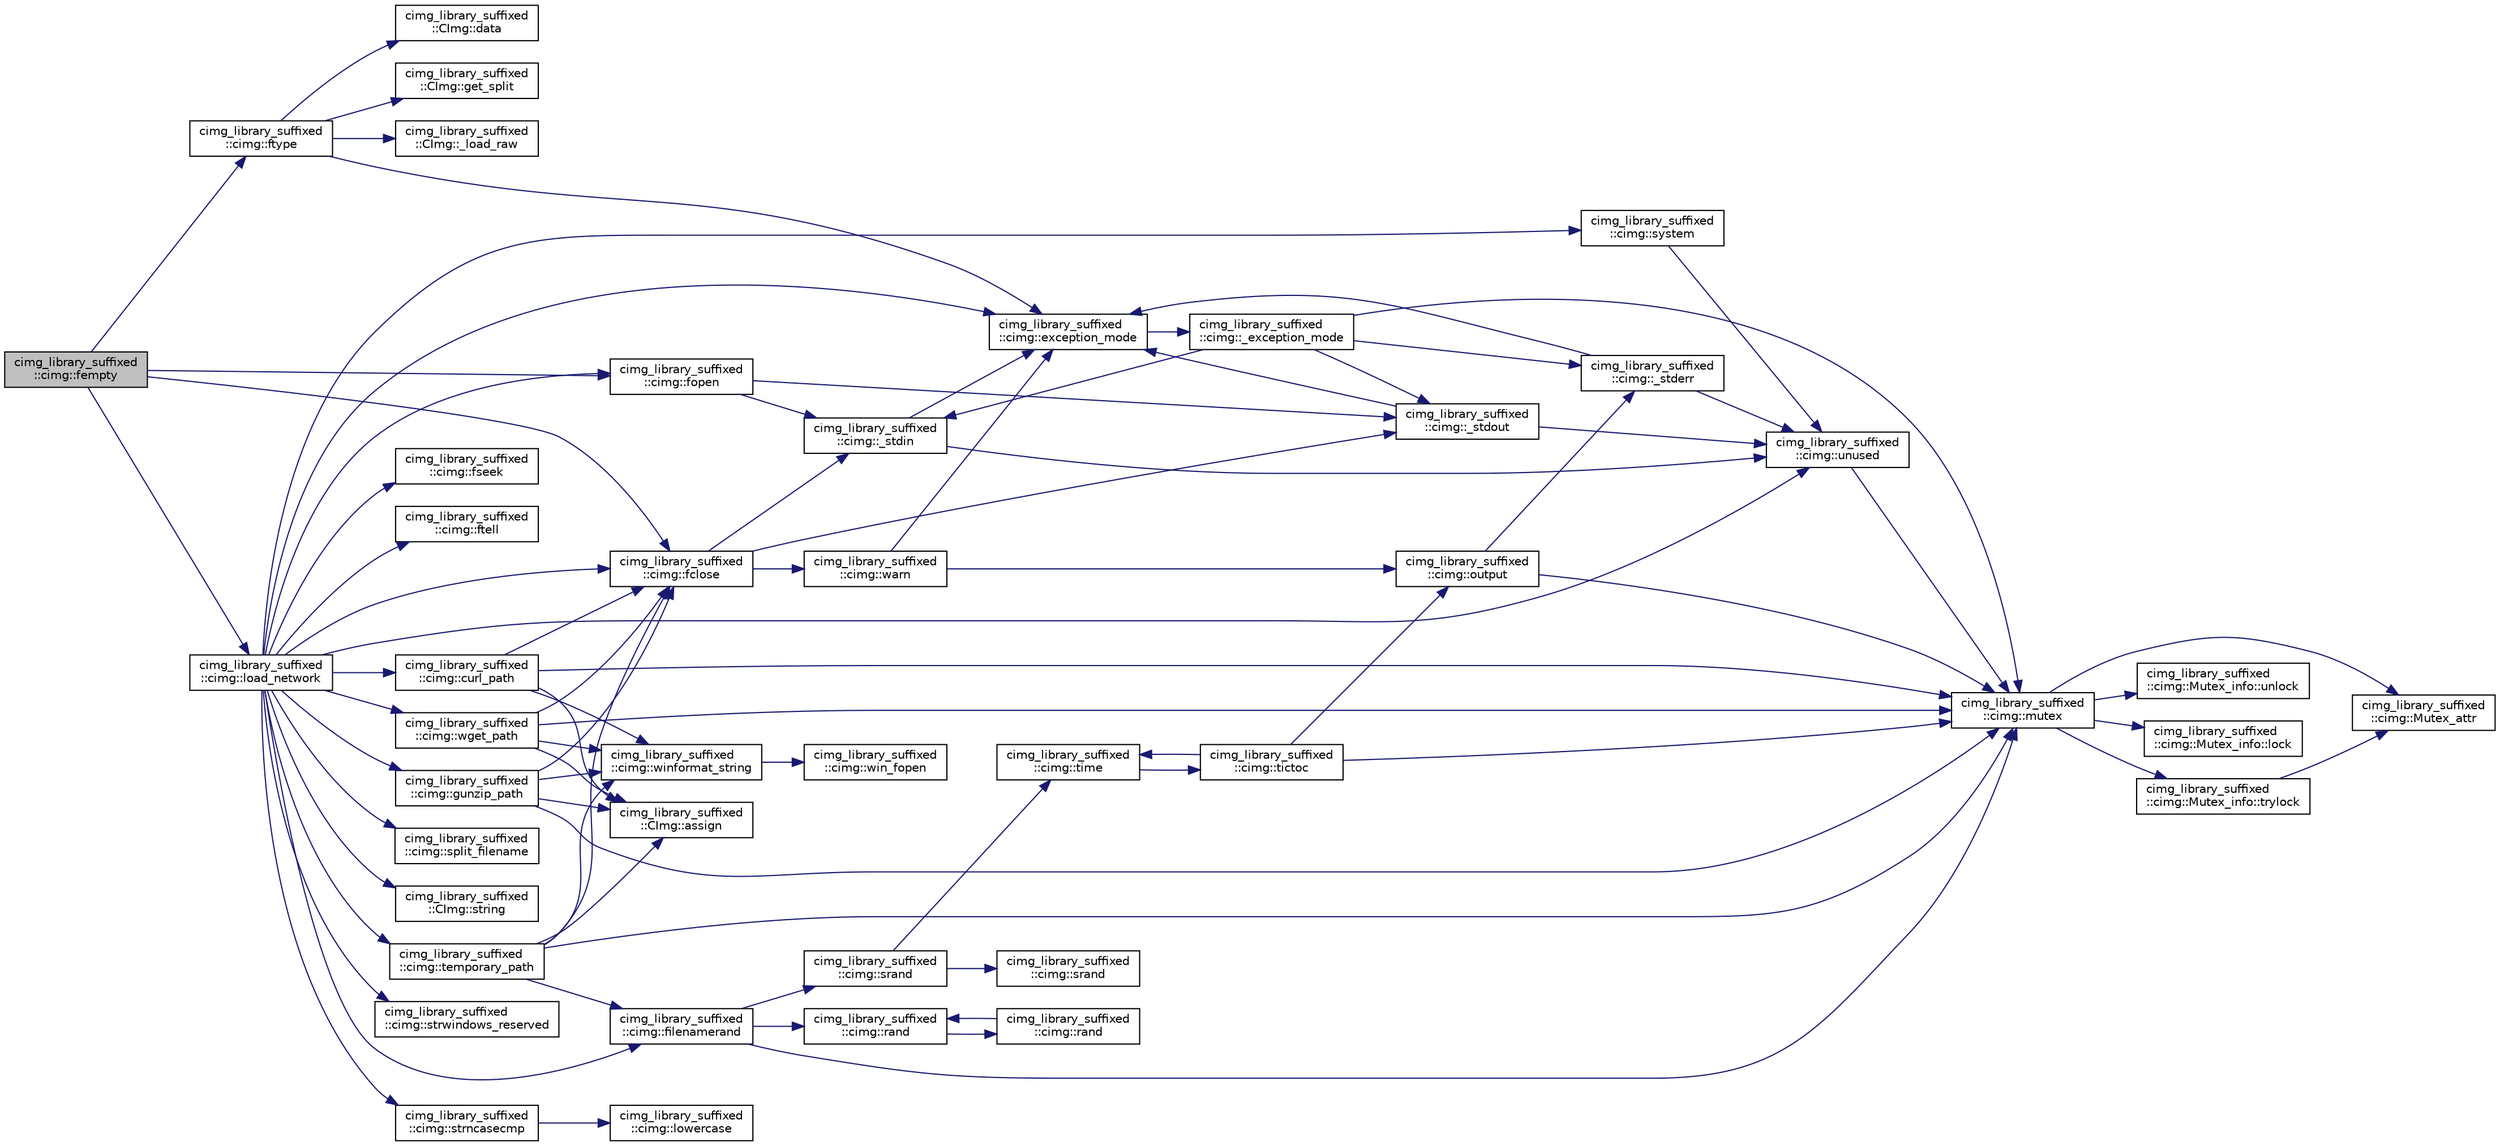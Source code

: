 digraph "cimg_library_suffixed::cimg::fempty"
{
  edge [fontname="Helvetica",fontsize="10",labelfontname="Helvetica",labelfontsize="10"];
  node [fontname="Helvetica",fontsize="10",shape=record];
  rankdir="LR";
  Node1393 [label="cimg_library_suffixed\l::cimg::fempty",height=0.2,width=0.4,color="black", fillcolor="grey75", style="filled", fontcolor="black"];
  Node1393 -> Node1394 [color="midnightblue",fontsize="10",style="solid",fontname="Helvetica"];
  Node1394 [label="cimg_library_suffixed\l::cimg::fopen",height=0.2,width=0.4,color="black", fillcolor="white", style="filled",URL="$namespacecimg__library__suffixed_1_1cimg.html#a9aafdb8732ff87625052ce2723f8a516",tooltip="Open a file. "];
  Node1394 -> Node1395 [color="midnightblue",fontsize="10",style="solid",fontname="Helvetica"];
  Node1395 [label="cimg_library_suffixed\l::cimg::_stdin",height=0.2,width=0.4,color="black", fillcolor="white", style="filled",URL="$namespacecimg__library__suffixed_1_1cimg.html#a01a3b743897290604513ea6d847c9886"];
  Node1395 -> Node1396 [color="midnightblue",fontsize="10",style="solid",fontname="Helvetica"];
  Node1396 [label="cimg_library_suffixed\l::cimg::unused",height=0.2,width=0.4,color="black", fillcolor="white", style="filled",URL="$namespacecimg__library__suffixed_1_1cimg.html#a79aef0cbcf66ceb71c2b74cb66b4deb2",tooltip="Avoid warning messages due to unused parameters. Do nothing actually. "];
  Node1396 -> Node1397 [color="midnightblue",fontsize="10",style="solid",fontname="Helvetica"];
  Node1397 [label="cimg_library_suffixed\l::cimg::mutex",height=0.2,width=0.4,color="black", fillcolor="white", style="filled",URL="$namespacecimg__library__suffixed_1_1cimg.html#a9e739e4b4ac058abfba069466617b914"];
  Node1397 -> Node1398 [color="midnightblue",fontsize="10",style="solid",fontname="Helvetica"];
  Node1398 [label="cimg_library_suffixed\l::cimg::Mutex_attr",height=0.2,width=0.4,color="black", fillcolor="white", style="filled",URL="$namespacecimg__library__suffixed_1_1cimg.html#aa0e1bc96ae6e235dc5b67b8b0a466166"];
  Node1397 -> Node1399 [color="midnightblue",fontsize="10",style="solid",fontname="Helvetica"];
  Node1399 [label="cimg_library_suffixed\l::cimg::Mutex_info::unlock",height=0.2,width=0.4,color="black", fillcolor="white", style="filled",URL="$structcimg__library__suffixed_1_1cimg_1_1_mutex__info.html#afac3fa5f107ad4795fb867050f616555"];
  Node1397 -> Node1400 [color="midnightblue",fontsize="10",style="solid",fontname="Helvetica"];
  Node1400 [label="cimg_library_suffixed\l::cimg::Mutex_info::lock",height=0.2,width=0.4,color="black", fillcolor="white", style="filled",URL="$structcimg__library__suffixed_1_1cimg_1_1_mutex__info.html#a6cc8e26847a1aa649febed03d70182e7"];
  Node1397 -> Node1401 [color="midnightblue",fontsize="10",style="solid",fontname="Helvetica"];
  Node1401 [label="cimg_library_suffixed\l::cimg::Mutex_info::trylock",height=0.2,width=0.4,color="black", fillcolor="white", style="filled",URL="$structcimg__library__suffixed_1_1cimg_1_1_mutex__info.html#a9bf4ed1e1dfe6f28fa6250cd04f3c900"];
  Node1401 -> Node1398 [color="midnightblue",fontsize="10",style="solid",fontname="Helvetica"];
  Node1395 -> Node1402 [color="midnightblue",fontsize="10",style="solid",fontname="Helvetica"];
  Node1402 [label="cimg_library_suffixed\l::cimg::exception_mode",height=0.2,width=0.4,color="black", fillcolor="white", style="filled",URL="$namespacecimg__library__suffixed_1_1cimg.html#aeafab144366eddd11360f32f468fa4af",tooltip="Set current  exception mode. "];
  Node1402 -> Node1403 [color="midnightblue",fontsize="10",style="solid",fontname="Helvetica"];
  Node1403 [label="cimg_library_suffixed\l::cimg::_exception_mode",height=0.2,width=0.4,color="black", fillcolor="white", style="filled",URL="$namespacecimg__library__suffixed_1_1cimg.html#a6c578f866de2be9be7e385d693c758c8"];
  Node1403 -> Node1397 [color="midnightblue",fontsize="10",style="solid",fontname="Helvetica"];
  Node1403 -> Node1395 [color="midnightblue",fontsize="10",style="solid",fontname="Helvetica"];
  Node1403 -> Node1404 [color="midnightblue",fontsize="10",style="solid",fontname="Helvetica"];
  Node1404 [label="cimg_library_suffixed\l::cimg::_stdout",height=0.2,width=0.4,color="black", fillcolor="white", style="filled",URL="$namespacecimg__library__suffixed_1_1cimg.html#a493220746e5df3466568bd7862825008"];
  Node1404 -> Node1396 [color="midnightblue",fontsize="10",style="solid",fontname="Helvetica"];
  Node1404 -> Node1402 [color="midnightblue",fontsize="10",style="solid",fontname="Helvetica"];
  Node1403 -> Node1405 [color="midnightblue",fontsize="10",style="solid",fontname="Helvetica"];
  Node1405 [label="cimg_library_suffixed\l::cimg::_stderr",height=0.2,width=0.4,color="black", fillcolor="white", style="filled",URL="$namespacecimg__library__suffixed_1_1cimg.html#aab8db7528c32a8fd3a3dc471e662782e"];
  Node1405 -> Node1396 [color="midnightblue",fontsize="10",style="solid",fontname="Helvetica"];
  Node1405 -> Node1402 [color="midnightblue",fontsize="10",style="solid",fontname="Helvetica"];
  Node1394 -> Node1404 [color="midnightblue",fontsize="10",style="solid",fontname="Helvetica"];
  Node1393 -> Node1406 [color="midnightblue",fontsize="10",style="solid",fontname="Helvetica"];
  Node1406 [label="cimg_library_suffixed\l::cimg::fclose",height=0.2,width=0.4,color="black", fillcolor="white", style="filled",URL="$namespacecimg__library__suffixed_1_1cimg.html#ac436b94e6ffef5fd420bb3d7c05fd416",tooltip="Close a file. "];
  Node1406 -> Node1407 [color="midnightblue",fontsize="10",style="solid",fontname="Helvetica"];
  Node1407 [label="cimg_library_suffixed\l::cimg::warn",height=0.2,width=0.4,color="black", fillcolor="white", style="filled",URL="$namespacecimg__library__suffixed_1_1cimg.html#acfd3624d72ed7f79c82ec45646c685e7",tooltip="Display a warning message on the default output stream. "];
  Node1407 -> Node1402 [color="midnightblue",fontsize="10",style="solid",fontname="Helvetica"];
  Node1407 -> Node1408 [color="midnightblue",fontsize="10",style="solid",fontname="Helvetica"];
  Node1408 [label="cimg_library_suffixed\l::cimg::output",height=0.2,width=0.4,color="black", fillcolor="white", style="filled",URL="$namespacecimg__library__suffixed_1_1cimg.html#ada686776cc71803df391eea79cd1b3e5",tooltip="Get/set default output stream for the  library messages. "];
  Node1408 -> Node1397 [color="midnightblue",fontsize="10",style="solid",fontname="Helvetica"];
  Node1408 -> Node1405 [color="midnightblue",fontsize="10",style="solid",fontname="Helvetica"];
  Node1406 -> Node1395 [color="midnightblue",fontsize="10",style="solid",fontname="Helvetica"];
  Node1406 -> Node1404 [color="midnightblue",fontsize="10",style="solid",fontname="Helvetica"];
  Node1393 -> Node1409 [color="midnightblue",fontsize="10",style="solid",fontname="Helvetica"];
  Node1409 [label="cimg_library_suffixed\l::cimg::ftype",height=0.2,width=0.4,color="black", fillcolor="white", style="filled",URL="$namespacecimg__library__suffixed_1_1cimg.html#a56c2dbfe99d9f6e6bc1be9d03b0ddaaa",tooltip="Try to guess format from an image file. "];
  Node1409 -> Node1402 [color="midnightblue",fontsize="10",style="solid",fontname="Helvetica"];
  Node1409 -> Node1410 [color="midnightblue",fontsize="10",style="solid",fontname="Helvetica"];
  Node1410 [label="cimg_library_suffixed\l::CImg::_load_raw",height=0.2,width=0.4,color="black", fillcolor="white", style="filled",URL="$structcimg__library__suffixed_1_1_c_img.html#ac35f14b0a2ad7b9a7921a150c1056fd5"];
  Node1409 -> Node1411 [color="midnightblue",fontsize="10",style="solid",fontname="Helvetica"];
  Node1411 [label="cimg_library_suffixed\l::CImg::data",height=0.2,width=0.4,color="black", fillcolor="white", style="filled",URL="$structcimg__library__suffixed_1_1_c_img.html#a5a062592b78f33dd2813cc59985e61a2",tooltip="Return a pointer to the first pixel value. "];
  Node1409 -> Node1412 [color="midnightblue",fontsize="10",style="solid",fontname="Helvetica"];
  Node1412 [label="cimg_library_suffixed\l::CImg::get_split",height=0.2,width=0.4,color="black", fillcolor="white", style="filled",URL="$structcimg__library__suffixed_1_1_c_img.html#acae5385f7b2692787b1c50fa1663e587",tooltip="Split image into a list along specified axis. "];
  Node1393 -> Node1413 [color="midnightblue",fontsize="10",style="solid",fontname="Helvetica"];
  Node1413 [label="cimg_library_suffixed\l::cimg::load_network",height=0.2,width=0.4,color="black", fillcolor="white", style="filled",URL="$namespacecimg__library__suffixed_1_1cimg.html#a90c05fe6fc049cba75f3a12807e97158",tooltip="Load file from network as a local temporary file. "];
  Node1413 -> Node1414 [color="midnightblue",fontsize="10",style="solid",fontname="Helvetica"];
  Node1414 [label="cimg_library_suffixed\l::cimg::split_filename",height=0.2,width=0.4,color="black", fillcolor="white", style="filled",URL="$namespacecimg__library__suffixed_1_1cimg.html#a61e1cd854cf93fdf3f6d06525e1590c5",tooltip="Split filename into two C-strings body and extension. "];
  Node1413 -> Node1415 [color="midnightblue",fontsize="10",style="solid",fontname="Helvetica"];
  Node1415 [label="cimg_library_suffixed\l::CImg::string",height=0.2,width=0.4,color="black", fillcolor="white", style="filled",URL="$structcimg__library__suffixed_1_1_c_img.html#a1a6afc9cde7f9cdfa0d2711dd39f83b8",tooltip="Return an image containing the ascii codes of the specified string. "];
  Node1413 -> Node1416 [color="midnightblue",fontsize="10",style="solid",fontname="Helvetica"];
  Node1416 [label="cimg_library_suffixed\l::cimg::strncasecmp",height=0.2,width=0.4,color="black", fillcolor="white", style="filled",URL="$namespacecimg__library__suffixed_1_1cimg.html#a1304046a29511fe0a015173e46607229",tooltip="Compare the first l characters of two C-strings, ignoring the case. "];
  Node1416 -> Node1417 [color="midnightblue",fontsize="10",style="solid",fontname="Helvetica"];
  Node1417 [label="cimg_library_suffixed\l::cimg::lowercase",height=0.2,width=0.4,color="black", fillcolor="white", style="filled",URL="$namespacecimg__library__suffixed_1_1cimg.html#ac9cf8d2a803d13d85e7fcc48fee55587",tooltip="Convert ascii character to lower case. "];
  Node1413 -> Node1418 [color="midnightblue",fontsize="10",style="solid",fontname="Helvetica"];
  Node1418 [label="cimg_library_suffixed\l::cimg::strwindows_reserved",height=0.2,width=0.4,color="black", fillcolor="white", style="filled",URL="$namespacecimg__library__suffixed_1_1cimg.html#a3dff5896c142fb4f9dbd2d49facd33c0",tooltip="Replace reserved characters (for Windows filename) by another character. "];
  Node1413 -> Node1419 [color="midnightblue",fontsize="10",style="solid",fontname="Helvetica"];
  Node1419 [label="cimg_library_suffixed\l::cimg::temporary_path",height=0.2,width=0.4,color="black", fillcolor="white", style="filled",URL="$namespacecimg__library__suffixed_1_1cimg.html#ae9af8e17db04e875db3b45cbe58892d6",tooltip="Get/set path to store temporary files. "];
  Node1419 -> Node1397 [color="midnightblue",fontsize="10",style="solid",fontname="Helvetica"];
  Node1419 -> Node1420 [color="midnightblue",fontsize="10",style="solid",fontname="Helvetica"];
  Node1420 [label="cimg_library_suffixed\l::CImg::assign",height=0.2,width=0.4,color="black", fillcolor="white", style="filled",URL="$structcimg__library__suffixed_1_1_c_img.html#a82cf529dfcb37cbd01ad7f9bd76795d7",tooltip="Construct empty image . "];
  Node1419 -> Node1421 [color="midnightblue",fontsize="10",style="solid",fontname="Helvetica"];
  Node1421 [label="cimg_library_suffixed\l::cimg::filenamerand",height=0.2,width=0.4,color="black", fillcolor="white", style="filled",URL="$namespacecimg__library__suffixed_1_1cimg.html#ae92216bbc140ed7afef601f72ba2bd81"];
  Node1421 -> Node1397 [color="midnightblue",fontsize="10",style="solid",fontname="Helvetica"];
  Node1421 -> Node1422 [color="midnightblue",fontsize="10",style="solid",fontname="Helvetica"];
  Node1422 [label="cimg_library_suffixed\l::cimg::srand",height=0.2,width=0.4,color="black", fillcolor="white", style="filled",URL="$namespacecimg__library__suffixed_1_1cimg.html#ab77520695d7b96687093353c613c410c"];
  Node1422 -> Node1423 [color="midnightblue",fontsize="10",style="solid",fontname="Helvetica"];
  Node1423 [label="cimg_library_suffixed\l::cimg::time",height=0.2,width=0.4,color="black", fillcolor="white", style="filled",URL="$namespacecimg__library__suffixed_1_1cimg.html#a71a3c7b37befc7a4313dfcdd80271bce",tooltip="Return the value of a system timer, with a millisecond precision. "];
  Node1423 -> Node1424 [color="midnightblue",fontsize="10",style="solid",fontname="Helvetica"];
  Node1424 [label="cimg_library_suffixed\l::cimg::tictoc",height=0.2,width=0.4,color="black", fillcolor="white", style="filled",URL="$namespacecimg__library__suffixed_1_1cimg.html#ab47e3a7718b582df77725470f3824eb4"];
  Node1424 -> Node1397 [color="midnightblue",fontsize="10",style="solid",fontname="Helvetica"];
  Node1424 -> Node1423 [color="midnightblue",fontsize="10",style="solid",fontname="Helvetica"];
  Node1424 -> Node1408 [color="midnightblue",fontsize="10",style="solid",fontname="Helvetica"];
  Node1422 -> Node1425 [color="midnightblue",fontsize="10",style="solid",fontname="Helvetica"];
  Node1425 [label="cimg_library_suffixed\l::cimg::srand",height=0.2,width=0.4,color="black", fillcolor="white", style="filled",URL="$namespacecimg__library__suffixed_1_1cimg.html#abae779a6d52b74e3a46e75a6c5b6e49e"];
  Node1421 -> Node1426 [color="midnightblue",fontsize="10",style="solid",fontname="Helvetica"];
  Node1426 [label="cimg_library_suffixed\l::cimg::rand",height=0.2,width=0.4,color="black", fillcolor="white", style="filled",URL="$namespacecimg__library__suffixed_1_1cimg.html#ab7c09300be61c8a3361c379069100252",tooltip="Return a random variable uniformely distributed between [val_min,val_max]. "];
  Node1426 -> Node1427 [color="midnightblue",fontsize="10",style="solid",fontname="Helvetica"];
  Node1427 [label="cimg_library_suffixed\l::cimg::rand",height=0.2,width=0.4,color="black", fillcolor="white", style="filled",URL="$namespacecimg__library__suffixed_1_1cimg.html#af5cd3397f819c13ccb17e05a7db736b1",tooltip="Return a random variable uniformely distributed between [0,val_max]. "];
  Node1427 -> Node1426 [color="midnightblue",fontsize="10",style="solid",fontname="Helvetica"];
  Node1419 -> Node1428 [color="midnightblue",fontsize="10",style="solid",fontname="Helvetica"];
  Node1428 [label="cimg_library_suffixed\l::cimg::winformat_string",height=0.2,width=0.4,color="black", fillcolor="white", style="filled",URL="$namespacecimg__library__suffixed_1_1cimg.html#a1b401761f9f3c1d01de8ec6ef6bec731"];
  Node1428 -> Node1429 [color="midnightblue",fontsize="10",style="solid",fontname="Helvetica"];
  Node1429 [label="cimg_library_suffixed\l::cimg::win_fopen",height=0.2,width=0.4,color="black", fillcolor="white", style="filled",URL="$namespacecimg__library__suffixed_1_1cimg.html#a9d486931d7eb759c7268b09a62cd3d28"];
  Node1419 -> Node1406 [color="midnightblue",fontsize="10",style="solid",fontname="Helvetica"];
  Node1413 -> Node1421 [color="midnightblue",fontsize="10",style="solid",fontname="Helvetica"];
  Node1413 -> Node1406 [color="midnightblue",fontsize="10",style="solid",fontname="Helvetica"];
  Node1413 -> Node1402 [color="midnightblue",fontsize="10",style="solid",fontname="Helvetica"];
  Node1413 -> Node1394 [color="midnightblue",fontsize="10",style="solid",fontname="Helvetica"];
  Node1413 -> Node1430 [color="midnightblue",fontsize="10",style="solid",fontname="Helvetica"];
  Node1430 [label="cimg_library_suffixed\l::cimg::fseek",height=0.2,width=0.4,color="black", fillcolor="white", style="filled",URL="$namespacecimg__library__suffixed_1_1cimg.html#a03dbe74029b194eca4b86c10e9fbd1fc",tooltip="Version of &#39;fseek()&#39; that supports >=64bits offsets everywhere (for Windows). "];
  Node1413 -> Node1431 [color="midnightblue",fontsize="10",style="solid",fontname="Helvetica"];
  Node1431 [label="cimg_library_suffixed\l::cimg::ftell",height=0.2,width=0.4,color="black", fillcolor="white", style="filled",URL="$namespacecimg__library__suffixed_1_1cimg.html#a6fe7b32c5cfeef7ec973b4cbb538683a",tooltip="Version of &#39;ftell()&#39; that supports >=64bits offsets everywhere (for Windows). "];
  Node1413 -> Node1396 [color="midnightblue",fontsize="10",style="solid",fontname="Helvetica"];
  Node1413 -> Node1432 [color="midnightblue",fontsize="10",style="solid",fontname="Helvetica"];
  Node1432 [label="cimg_library_suffixed\l::cimg::curl_path",height=0.2,width=0.4,color="black", fillcolor="white", style="filled",URL="$namespacecimg__library__suffixed_1_1cimg.html#aebd4f990c3e148573c96c04dbfdcc5c6",tooltip="Get/set path to the curl binary. "];
  Node1432 -> Node1397 [color="midnightblue",fontsize="10",style="solid",fontname="Helvetica"];
  Node1432 -> Node1420 [color="midnightblue",fontsize="10",style="solid",fontname="Helvetica"];
  Node1432 -> Node1406 [color="midnightblue",fontsize="10",style="solid",fontname="Helvetica"];
  Node1432 -> Node1428 [color="midnightblue",fontsize="10",style="solid",fontname="Helvetica"];
  Node1413 -> Node1433 [color="midnightblue",fontsize="10",style="solid",fontname="Helvetica"];
  Node1433 [label="cimg_library_suffixed\l::cimg::system",height=0.2,width=0.4,color="black", fillcolor="white", style="filled",URL="$namespacecimg__library__suffixed_1_1cimg.html#a5ddfa532b09b12973f543977f1f688da"];
  Node1433 -> Node1396 [color="midnightblue",fontsize="10",style="solid",fontname="Helvetica"];
  Node1413 -> Node1434 [color="midnightblue",fontsize="10",style="solid",fontname="Helvetica"];
  Node1434 [label="cimg_library_suffixed\l::cimg::wget_path",height=0.2,width=0.4,color="black", fillcolor="white", style="filled",URL="$namespacecimg__library__suffixed_1_1cimg.html#a36ccf2e6a6542f4e93eac819cf5d91ba",tooltip="Get/set path to the wget binary. "];
  Node1434 -> Node1397 [color="midnightblue",fontsize="10",style="solid",fontname="Helvetica"];
  Node1434 -> Node1420 [color="midnightblue",fontsize="10",style="solid",fontname="Helvetica"];
  Node1434 -> Node1406 [color="midnightblue",fontsize="10",style="solid",fontname="Helvetica"];
  Node1434 -> Node1428 [color="midnightblue",fontsize="10",style="solid",fontname="Helvetica"];
  Node1413 -> Node1435 [color="midnightblue",fontsize="10",style="solid",fontname="Helvetica"];
  Node1435 [label="cimg_library_suffixed\l::cimg::gunzip_path",height=0.2,width=0.4,color="black", fillcolor="white", style="filled",URL="$namespacecimg__library__suffixed_1_1cimg.html#a7b4390d7bec2ffbf27d108f1c3a699e0",tooltip="Get/set path to the gunzip binary. "];
  Node1435 -> Node1397 [color="midnightblue",fontsize="10",style="solid",fontname="Helvetica"];
  Node1435 -> Node1420 [color="midnightblue",fontsize="10",style="solid",fontname="Helvetica"];
  Node1435 -> Node1406 [color="midnightblue",fontsize="10",style="solid",fontname="Helvetica"];
  Node1435 -> Node1428 [color="midnightblue",fontsize="10",style="solid",fontname="Helvetica"];
}

